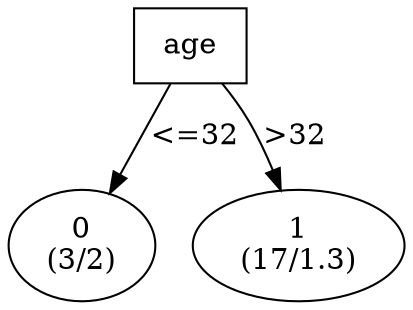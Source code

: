 digraph YaDT {
n0 [ shape=box, label="age\n"]
n0 -> n1 [label="<=32"]
n1 [ shape=ellipse, label="0\n(3/2)"]
n0 -> n2 [label=">32"]
n2 [ shape=ellipse, label="1\n(17/1.3)"]
}
